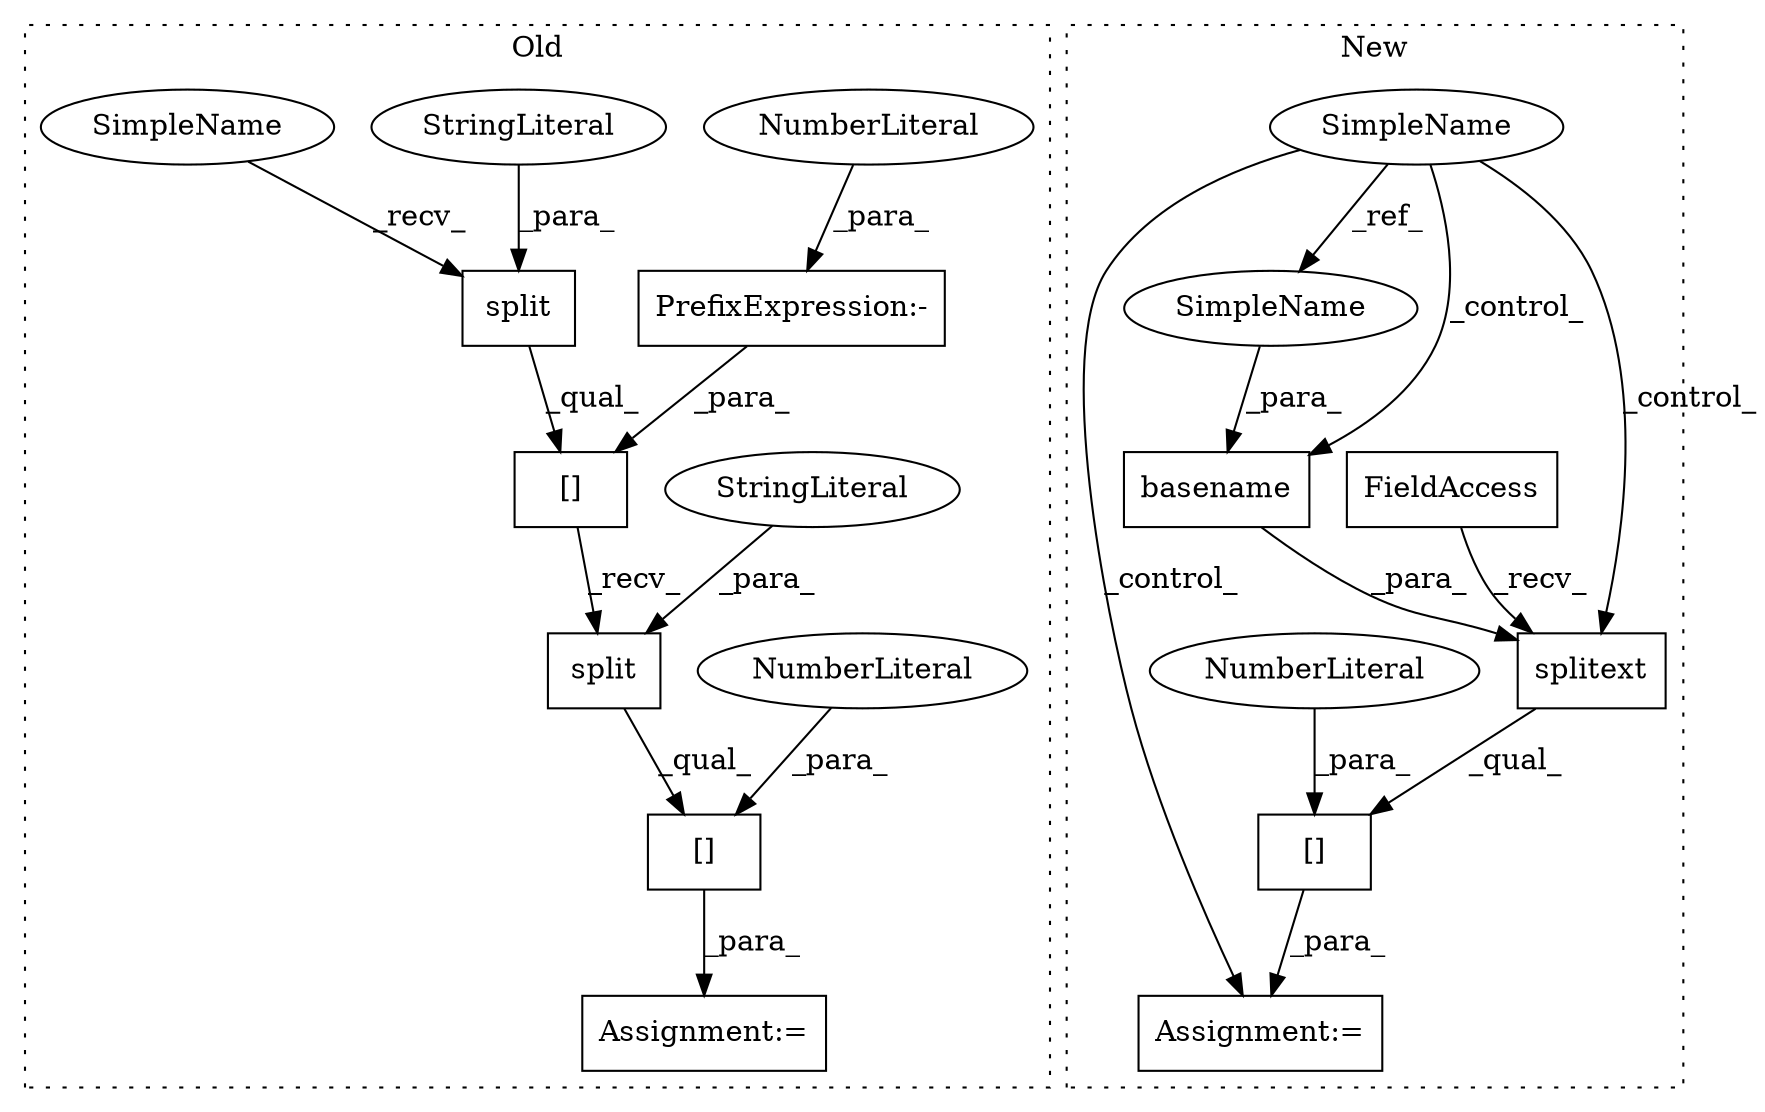 digraph G {
subgraph cluster0 {
1 [label="split" a="32" s="653,662" l="6,1" shape="box"];
3 [label="StringLiteral" a="45" s="659" l="3" shape="ellipse"];
5 [label="[]" a="2" s="643,666" l="21,1" shape="box"];
7 [label="Assignment:=" a="7" s="642" l="1" shape="box"];
8 [label="PrefixExpression:-" a="38" s="664" l="1" shape="box"];
9 [label="NumberLiteral" a="34" s="665" l="1" shape="ellipse"];
12 [label="[]" a="2" s="643,680" l="36,1" shape="box"];
13 [label="NumberLiteral" a="34" s="679" l="1" shape="ellipse"];
14 [label="split" a="32" s="668,677" l="6,1" shape="box"];
17 [label="StringLiteral" a="45" s="674" l="3" shape="ellipse"];
19 [label="SimpleName" a="42" s="643" l="9" shape="ellipse"];
label = "Old";
style="dotted";
}
subgraph cluster1 {
2 [label="splitext" a="32" s="678,713" l="9,1" shape="box"];
4 [label="FieldAccess" a="22" s="670" l="7" shape="box"];
6 [label="Assignment:=" a="7" s="669" l="1" shape="box"];
10 [label="[]" a="2" s="670,716" l="45,1" shape="box"];
11 [label="NumberLiteral" a="34" s="715" l="1" shape="ellipse"];
15 [label="basename" a="32" s="694,712" l="9,1" shape="box"];
16 [label="SimpleName" a="42" s="632" l="9" shape="ellipse"];
18 [label="SimpleName" a="42" s="703" l="9" shape="ellipse"];
label = "New";
style="dotted";
}
1 -> 5 [label="_qual_"];
2 -> 10 [label="_qual_"];
3 -> 1 [label="_para_"];
4 -> 2 [label="_recv_"];
5 -> 14 [label="_recv_"];
8 -> 5 [label="_para_"];
9 -> 8 [label="_para_"];
10 -> 6 [label="_para_"];
11 -> 10 [label="_para_"];
12 -> 7 [label="_para_"];
13 -> 12 [label="_para_"];
14 -> 12 [label="_qual_"];
15 -> 2 [label="_para_"];
16 -> 2 [label="_control_"];
16 -> 15 [label="_control_"];
16 -> 6 [label="_control_"];
16 -> 18 [label="_ref_"];
17 -> 14 [label="_para_"];
18 -> 15 [label="_para_"];
19 -> 1 [label="_recv_"];
}